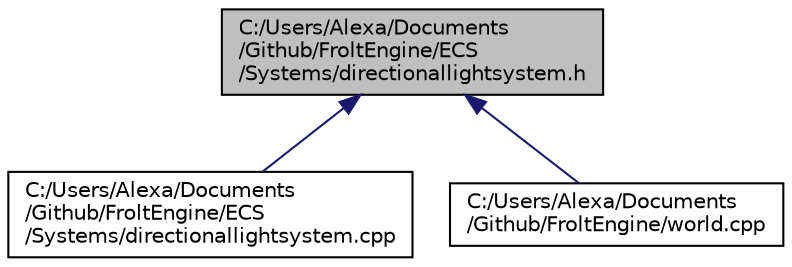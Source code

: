 digraph "C:/Users/Alexa/Documents/Github/FroltEngine/ECS/Systems/directionallightsystem.h"
{
  edge [fontname="Helvetica",fontsize="10",labelfontname="Helvetica",labelfontsize="10"];
  node [fontname="Helvetica",fontsize="10",shape=record];
  Node66 [label="C:/Users/Alexa/Documents\l/Github/FroltEngine/ECS\l/Systems/directionallightsystem.h",height=0.2,width=0.4,color="black", fillcolor="grey75", style="filled", fontcolor="black"];
  Node66 -> Node67 [dir="back",color="midnightblue",fontsize="10",style="solid",fontname="Helvetica"];
  Node67 [label="C:/Users/Alexa/Documents\l/Github/FroltEngine/ECS\l/Systems/directionallightsystem.cpp",height=0.2,width=0.4,color="black", fillcolor="white", style="filled",URL="$directionallightsystem_8cpp.html"];
  Node66 -> Node68 [dir="back",color="midnightblue",fontsize="10",style="solid",fontname="Helvetica"];
  Node68 [label="C:/Users/Alexa/Documents\l/Github/FroltEngine/world.cpp",height=0.2,width=0.4,color="black", fillcolor="white", style="filled",URL="$world_8cpp.html"];
}
